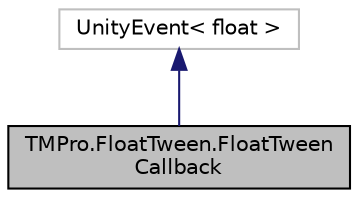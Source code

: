 digraph "TMPro.FloatTween.FloatTweenCallback"
{
 // LATEX_PDF_SIZE
  edge [fontname="Helvetica",fontsize="10",labelfontname="Helvetica",labelfontsize="10"];
  node [fontname="Helvetica",fontsize="10",shape=record];
  Node1 [label="TMPro.FloatTween.FloatTween\lCallback",height=0.2,width=0.4,color="black", fillcolor="grey75", style="filled", fontcolor="black",tooltip=" "];
  Node2 -> Node1 [dir="back",color="midnightblue",fontsize="10",style="solid",fontname="Helvetica"];
  Node2 [label="UnityEvent\< float \>",height=0.2,width=0.4,color="grey75", fillcolor="white", style="filled",tooltip=" "];
}
